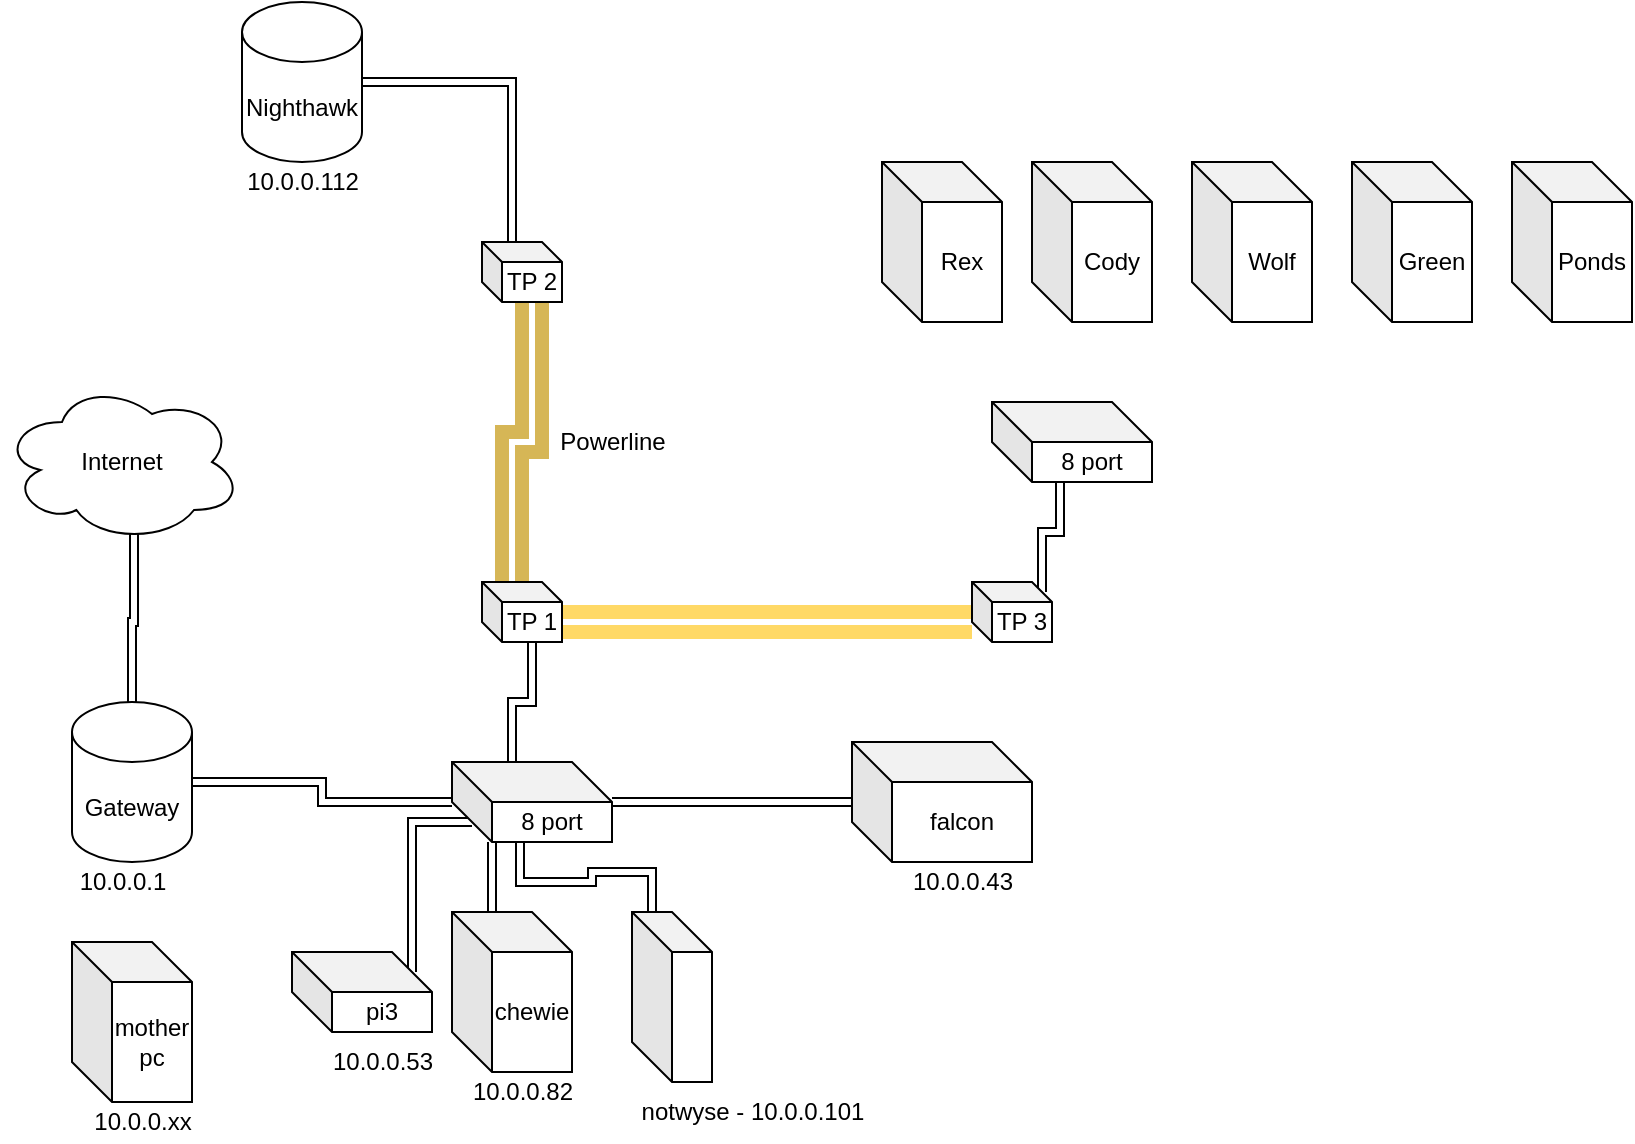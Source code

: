 <mxfile version="20.4.0" type="github">
  <diagram id="GMBUhKd8lKHiJKhd5PwU" name="Page-1">
    <mxGraphModel dx="982" dy="861" grid="1" gridSize="10" guides="1" tooltips="1" connect="1" arrows="1" fold="1" page="1" pageScale="1" pageWidth="1200" pageHeight="1920" math="0" shadow="0">
      <root>
        <mxCell id="0" />
        <mxCell id="1" parent="0" />
        <mxCell id="vzQWPWsS93Q12IE8SCrd-18" style="edgeStyle=orthogonalEdgeStyle;shape=link;rounded=0;orthogonalLoop=1;jettySize=auto;html=1;exitX=1;exitY=0.5;exitDx=0;exitDy=0;exitPerimeter=0;entryX=0;entryY=0;entryDx=0;entryDy=20;entryPerimeter=0;" parent="1" source="vzQWPWsS93Q12IE8SCrd-1" target="vzQWPWsS93Q12IE8SCrd-2" edge="1">
          <mxGeometry relative="1" as="geometry" />
        </mxCell>
        <mxCell id="vzQWPWsS93Q12IE8SCrd-1" value="Gateway" style="shape=cylinder3;whiteSpace=wrap;html=1;boundedLbl=1;backgroundOutline=1;size=15;" parent="1" vertex="1">
          <mxGeometry x="80" y="750" width="60" height="80" as="geometry" />
        </mxCell>
        <mxCell id="vzQWPWsS93Q12IE8SCrd-19" style="edgeStyle=orthogonalEdgeStyle;shape=link;rounded=0;orthogonalLoop=1;jettySize=auto;html=1;exitX=0;exitY=0;exitDx=10;exitDy=30;exitPerimeter=0;entryX=0;entryY=0;entryDx=60;entryDy=10;entryPerimeter=0;" parent="1" source="vzQWPWsS93Q12IE8SCrd-2" target="vzQWPWsS93Q12IE8SCrd-8" edge="1">
          <mxGeometry relative="1" as="geometry" />
        </mxCell>
        <mxCell id="vzQWPWsS93Q12IE8SCrd-27" style="edgeStyle=orthogonalEdgeStyle;shape=link;rounded=0;orthogonalLoop=1;jettySize=auto;html=1;exitX=0;exitY=0;exitDx=20;exitDy=40;exitPerimeter=0;entryX=0;entryY=0;entryDx=20;entryDy=0;entryPerimeter=0;" parent="1" source="vzQWPWsS93Q12IE8SCrd-2" target="vzQWPWsS93Q12IE8SCrd-5" edge="1">
          <mxGeometry relative="1" as="geometry" />
        </mxCell>
        <mxCell id="vzQWPWsS93Q12IE8SCrd-33" style="edgeStyle=orthogonalEdgeStyle;shape=link;rounded=0;orthogonalLoop=1;jettySize=auto;html=1;exitX=0;exitY=0;exitDx=30;exitDy=0;exitPerimeter=0;entryX=0;entryY=0;entryDx=25;entryDy=30;entryPerimeter=0;" parent="1" source="vzQWPWsS93Q12IE8SCrd-2" target="vzQWPWsS93Q12IE8SCrd-30" edge="1">
          <mxGeometry relative="1" as="geometry" />
        </mxCell>
        <mxCell id="vzQWPWsS93Q12IE8SCrd-2" value="8 port" style="shape=cube;whiteSpace=wrap;html=1;boundedLbl=1;backgroundOutline=1;darkOpacity=0.05;darkOpacity2=0.1;" parent="1" vertex="1">
          <mxGeometry x="270" y="780" width="80" height="40" as="geometry" />
        </mxCell>
        <mxCell id="vzQWPWsS93Q12IE8SCrd-3" value="falcon&lt;br&gt;" style="shape=cube;whiteSpace=wrap;html=1;boundedLbl=1;backgroundOutline=1;darkOpacity=0.05;darkOpacity2=0.1;" parent="1" vertex="1">
          <mxGeometry x="470" y="770" width="90" height="60" as="geometry" />
        </mxCell>
        <mxCell id="vzQWPWsS93Q12IE8SCrd-4" value="10.0.0.43" style="text;html=1;resizable=0;autosize=1;align=center;verticalAlign=middle;points=[];fillColor=none;strokeColor=none;rounded=0;" parent="1" vertex="1">
          <mxGeometry x="490" y="830" width="70" height="20" as="geometry" />
        </mxCell>
        <mxCell id="vzQWPWsS93Q12IE8SCrd-5" value="chewie" style="shape=cube;whiteSpace=wrap;html=1;boundedLbl=1;backgroundOutline=1;darkOpacity=0.05;darkOpacity2=0.1;" parent="1" vertex="1">
          <mxGeometry x="270" y="855" width="60" height="80" as="geometry" />
        </mxCell>
        <mxCell id="vzQWPWsS93Q12IE8SCrd-6" value="10.0.0.82" style="text;html=1;resizable=0;autosize=1;align=center;verticalAlign=middle;points=[];fillColor=none;strokeColor=none;rounded=0;" parent="1" vertex="1">
          <mxGeometry x="270" y="935" width="70" height="20" as="geometry" />
        </mxCell>
        <mxCell id="vzQWPWsS93Q12IE8SCrd-8" value="pi3" style="shape=cube;whiteSpace=wrap;html=1;boundedLbl=1;backgroundOutline=1;darkOpacity=0.05;darkOpacity2=0.1;" parent="1" vertex="1">
          <mxGeometry x="190" y="875" width="70" height="40" as="geometry" />
        </mxCell>
        <mxCell id="vzQWPWsS93Q12IE8SCrd-11" value="10.0.0.53" style="text;html=1;resizable=0;autosize=1;align=center;verticalAlign=middle;points=[];fillColor=none;strokeColor=none;rounded=0;" parent="1" vertex="1">
          <mxGeometry x="200" y="920" width="70" height="20" as="geometry" />
        </mxCell>
        <mxCell id="vzQWPWsS93Q12IE8SCrd-38" style="edgeStyle=orthogonalEdgeStyle;shape=link;rounded=0;orthogonalLoop=1;jettySize=auto;html=1;exitX=0;exitY=0;exitDx=15;exitDy=0;exitPerimeter=0;entryX=0;entryY=0;entryDx=25;entryDy=30;entryPerimeter=0;fillColor=#fff2cc;strokeColor=#d6b656;strokeWidth=7;" parent="1" source="vzQWPWsS93Q12IE8SCrd-30" target="vzQWPWsS93Q12IE8SCrd-35" edge="1">
          <mxGeometry relative="1" as="geometry" />
        </mxCell>
        <mxCell id="6dV5GkILhCihle4JK_O8-10" style="edgeStyle=orthogonalEdgeStyle;shape=link;rounded=0;orthogonalLoop=1;jettySize=auto;html=1;exitX=0;exitY=0;exitDx=40;exitDy=20;exitPerimeter=0;entryX=0;entryY=0;entryDx=0;entryDy=20;entryPerimeter=0;strokeColor=#FFD966;strokeWidth=7;" edge="1" parent="1" source="vzQWPWsS93Q12IE8SCrd-30" target="6dV5GkILhCihle4JK_O8-8">
          <mxGeometry relative="1" as="geometry" />
        </mxCell>
        <mxCell id="vzQWPWsS93Q12IE8SCrd-30" value="TP 1" style="shape=cube;whiteSpace=wrap;html=1;boundedLbl=1;backgroundOutline=1;darkOpacity=0.05;darkOpacity2=0.1;size=10;" parent="1" vertex="1">
          <mxGeometry x="285" y="690" width="40" height="30" as="geometry" />
        </mxCell>
        <mxCell id="vzQWPWsS93Q12IE8SCrd-34" value="10.0.0.1" style="text;html=1;resizable=0;autosize=1;align=center;verticalAlign=middle;points=[];fillColor=none;strokeColor=none;rounded=0;" parent="1" vertex="1">
          <mxGeometry x="75" y="830" width="60" height="20" as="geometry" />
        </mxCell>
        <mxCell id="vzQWPWsS93Q12IE8SCrd-42" style="edgeStyle=orthogonalEdgeStyle;shape=link;rounded=0;orthogonalLoop=1;jettySize=auto;html=1;exitX=0;exitY=0;exitDx=15;exitDy=0;exitPerimeter=0;entryX=1;entryY=0.5;entryDx=0;entryDy=0;entryPerimeter=0;strokeWidth=1;" parent="1" source="vzQWPWsS93Q12IE8SCrd-35" target="vzQWPWsS93Q12IE8SCrd-36" edge="1">
          <mxGeometry relative="1" as="geometry" />
        </mxCell>
        <mxCell id="vzQWPWsS93Q12IE8SCrd-35" value="TP 2" style="shape=cube;whiteSpace=wrap;html=1;boundedLbl=1;backgroundOutline=1;darkOpacity=0.05;darkOpacity2=0.1;size=10;" parent="1" vertex="1">
          <mxGeometry x="285" y="520" width="40" height="30" as="geometry" />
        </mxCell>
        <mxCell id="vzQWPWsS93Q12IE8SCrd-36" value="Nighthawk" style="shape=cylinder3;whiteSpace=wrap;html=1;boundedLbl=1;backgroundOutline=1;size=15;" parent="1" vertex="1">
          <mxGeometry x="165" y="400" width="60" height="80" as="geometry" />
        </mxCell>
        <mxCell id="vzQWPWsS93Q12IE8SCrd-37" value="&lt;div&gt;10.0.0.112&lt;/div&gt;" style="text;html=1;resizable=0;autosize=1;align=center;verticalAlign=middle;points=[];fillColor=none;strokeColor=none;rounded=0;" parent="1" vertex="1">
          <mxGeometry x="160" y="480" width="70" height="20" as="geometry" />
        </mxCell>
        <mxCell id="vzQWPWsS93Q12IE8SCrd-39" value="Powerline" style="text;html=1;resizable=0;autosize=1;align=center;verticalAlign=middle;points=[];fillColor=none;strokeColor=none;rounded=0;" parent="1" vertex="1">
          <mxGeometry x="315" y="610" width="70" height="20" as="geometry" />
        </mxCell>
        <mxCell id="j1TntlPk1WTP1hY0LFK9-6" value="Internet" style="ellipse;shape=cloud;whiteSpace=wrap;html=1;" parent="1" vertex="1">
          <mxGeometry x="45" y="590" width="120" height="80" as="geometry" />
        </mxCell>
        <mxCell id="j1TntlPk1WTP1hY0LFK9-7" style="edgeStyle=orthogonalEdgeStyle;shape=link;rounded=0;orthogonalLoop=1;jettySize=auto;html=1;exitX=0.55;exitY=0.95;exitDx=0;exitDy=0;exitPerimeter=0;entryX=0.5;entryY=0;entryDx=0;entryDy=0;entryPerimeter=0;" parent="1" source="j1TntlPk1WTP1hY0LFK9-6" target="vzQWPWsS93Q12IE8SCrd-1" edge="1">
          <mxGeometry relative="1" as="geometry">
            <mxPoint x="70" y="720" as="sourcePoint" />
            <mxPoint x="200" y="730" as="targetPoint" />
          </mxGeometry>
        </mxCell>
        <mxCell id="j1TntlPk1WTP1hY0LFK9-8" value="mother pc" style="shape=cube;whiteSpace=wrap;html=1;boundedLbl=1;backgroundOutline=1;darkOpacity=0.05;darkOpacity2=0.1;" parent="1" vertex="1">
          <mxGeometry x="80" y="870" width="60" height="80" as="geometry" />
        </mxCell>
        <mxCell id="j1TntlPk1WTP1hY0LFK9-9" value="10.0.0.xx" style="text;html=1;resizable=0;autosize=1;align=center;verticalAlign=middle;points=[];fillColor=none;strokeColor=none;rounded=0;" parent="1" vertex="1">
          <mxGeometry x="85" y="950" width="60" height="20" as="geometry" />
        </mxCell>
        <mxCell id="6dV5GkILhCihle4JK_O8-1" value="" style="endArrow=none;html=1;rounded=0;shape=link;" edge="1" parent="1" source="vzQWPWsS93Q12IE8SCrd-3">
          <mxGeometry width="50" height="50" relative="1" as="geometry">
            <mxPoint x="370" y="870" as="sourcePoint" />
            <mxPoint x="350" y="800" as="targetPoint" />
            <Array as="points">
              <mxPoint x="430" y="800" />
            </Array>
          </mxGeometry>
        </mxCell>
        <mxCell id="6dV5GkILhCihle4JK_O8-7" style="edgeStyle=orthogonalEdgeStyle;shape=link;rounded=0;orthogonalLoop=1;jettySize=auto;html=1;exitX=0;exitY=0;exitDx=10;exitDy=0;exitPerimeter=0;entryX=0.425;entryY=1;entryDx=0;entryDy=0;entryPerimeter=0;" edge="1" parent="1" source="6dV5GkILhCihle4JK_O8-3" target="vzQWPWsS93Q12IE8SCrd-2">
          <mxGeometry relative="1" as="geometry" />
        </mxCell>
        <mxCell id="6dV5GkILhCihle4JK_O8-3" value="" style="shape=cube;whiteSpace=wrap;html=1;boundedLbl=1;backgroundOutline=1;darkOpacity=0.05;darkOpacity2=0.1;" vertex="1" parent="1">
          <mxGeometry x="360" y="855" width="40" height="85" as="geometry" />
        </mxCell>
        <mxCell id="6dV5GkILhCihle4JK_O8-6" value="notwyse - 10.0.0.101" style="text;html=1;align=center;verticalAlign=middle;resizable=0;points=[];autosize=1;strokeColor=none;fillColor=none;" vertex="1" parent="1">
          <mxGeometry x="350" y="940" width="140" height="30" as="geometry" />
        </mxCell>
        <mxCell id="6dV5GkILhCihle4JK_O8-12" style="edgeStyle=orthogonalEdgeStyle;shape=link;rounded=0;orthogonalLoop=1;jettySize=auto;html=1;exitX=0;exitY=0;exitDx=35;exitDy=5;exitPerimeter=0;entryX=0.425;entryY=0.975;entryDx=0;entryDy=0;entryPerimeter=0;strokeColor=#000000;strokeWidth=1;" edge="1" parent="1" source="6dV5GkILhCihle4JK_O8-8" target="6dV5GkILhCihle4JK_O8-11">
          <mxGeometry relative="1" as="geometry" />
        </mxCell>
        <mxCell id="6dV5GkILhCihle4JK_O8-8" value="TP 3" style="shape=cube;whiteSpace=wrap;html=1;boundedLbl=1;backgroundOutline=1;darkOpacity=0.05;darkOpacity2=0.1;size=10;" vertex="1" parent="1">
          <mxGeometry x="530" y="690" width="40" height="30" as="geometry" />
        </mxCell>
        <mxCell id="6dV5GkILhCihle4JK_O8-11" value="8 port" style="shape=cube;whiteSpace=wrap;html=1;boundedLbl=1;backgroundOutline=1;darkOpacity=0.05;darkOpacity2=0.1;" vertex="1" parent="1">
          <mxGeometry x="540" y="600" width="80" height="40" as="geometry" />
        </mxCell>
        <mxCell id="6dV5GkILhCihle4JK_O8-13" value="Rex" style="shape=cube;whiteSpace=wrap;html=1;boundedLbl=1;backgroundOutline=1;darkOpacity=0.05;darkOpacity2=0.1;" vertex="1" parent="1">
          <mxGeometry x="485" y="480" width="60" height="80" as="geometry" />
        </mxCell>
        <mxCell id="6dV5GkILhCihle4JK_O8-14" value="&lt;div&gt;Cody&lt;/div&gt;" style="shape=cube;whiteSpace=wrap;html=1;boundedLbl=1;backgroundOutline=1;darkOpacity=0.05;darkOpacity2=0.1;" vertex="1" parent="1">
          <mxGeometry x="560" y="480" width="60" height="80" as="geometry" />
        </mxCell>
        <mxCell id="6dV5GkILhCihle4JK_O8-15" value="Wolf" style="shape=cube;whiteSpace=wrap;html=1;boundedLbl=1;backgroundOutline=1;darkOpacity=0.05;darkOpacity2=0.1;" vertex="1" parent="1">
          <mxGeometry x="640" y="480" width="60" height="80" as="geometry" />
        </mxCell>
        <mxCell id="6dV5GkILhCihle4JK_O8-16" value="&lt;div&gt;Green&lt;/div&gt;" style="shape=cube;whiteSpace=wrap;html=1;boundedLbl=1;backgroundOutline=1;darkOpacity=0.05;darkOpacity2=0.1;" vertex="1" parent="1">
          <mxGeometry x="720" y="480" width="60" height="80" as="geometry" />
        </mxCell>
        <mxCell id="6dV5GkILhCihle4JK_O8-17" value="Ponds" style="shape=cube;whiteSpace=wrap;html=1;boundedLbl=1;backgroundOutline=1;darkOpacity=0.05;darkOpacity2=0.1;" vertex="1" parent="1">
          <mxGeometry x="800" y="480" width="60" height="80" as="geometry" />
        </mxCell>
      </root>
    </mxGraphModel>
  </diagram>
</mxfile>
